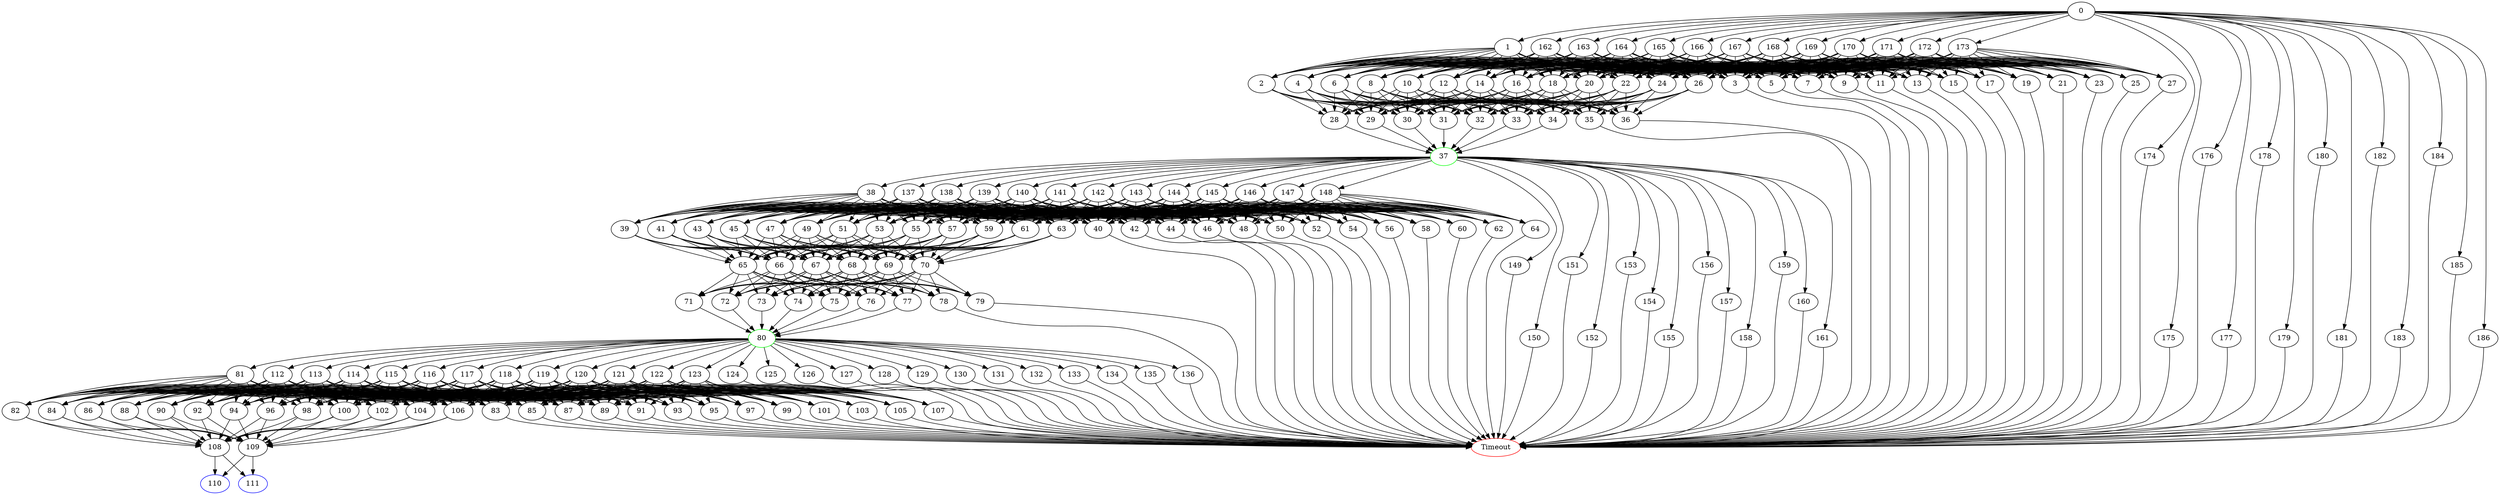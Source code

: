 digraph G {
	0 -> 1;
	0 -> 162;
	0 -> 163;
	0 -> 164;
	0 -> 165;
	0 -> 166;
	0 -> 167;
	0 -> 168;
	0 -> 169;
	0 -> 170;
	0 -> 171;
	0 -> 172;
	0 -> 173;
	0 -> 174;
	0 -> 175;
	0 -> 176;
	0 -> 177;
	0 -> 178;
	0 -> 179;
	0 -> 180;
	0 -> 181;
	0 -> 182;
	0 -> 183;
	0 -> 184;
	0 -> 185;
	0 -> 186;
	1 -> 2;
	1 -> 3;
	1 -> 4;
	1 -> 5;
	1 -> 6;
	1 -> 7;
	1 -> 8;
	1 -> 9;
	1 -> 10;
	1 -> 11;
	1 -> 12;
	1 -> 13;
	1 -> 14;
	1 -> 15;
	1 -> 16;
	1 -> 17;
	1 -> 18;
	1 -> 19;
	1 -> 20;
	1 -> 21;
	1 -> 22;
	1 -> 23;
	1 -> 24;
	1 -> 25;
	1 -> 26;
	1 -> 27;
	2 -> 28;
	2 -> 29;
	2 -> 30;
	2 -> 31;
	2 -> 32;
	2 -> 33;
	2 -> 34;
	2 -> 35;
	2 -> 36;
	3 -> "Timeout";
Timeout [color=red];
	4 -> 28;
	4 -> 29;
	4 -> 30;
	4 -> 31;
	4 -> 32;
	4 -> 33;
	4 -> 34;
	4 -> 35;
	4 -> 36;
	5 -> "Timeout";
Timeout [color=red];
	6 -> 28;
	6 -> 29;
	6 -> 30;
	6 -> 31;
	6 -> 32;
	6 -> 33;
	6 -> 34;
	6 -> 35;
	6 -> 36;
	7 -> "Timeout";
Timeout [color=red];
	8 -> 28;
	8 -> 29;
	8 -> 30;
	8 -> 31;
	8 -> 32;
	8 -> 33;
	8 -> 34;
	8 -> 35;
	8 -> 36;
	9 -> "Timeout";
Timeout [color=red];
	10 -> 28;
	10 -> 29;
	10 -> 30;
	10 -> 31;
	10 -> 32;
	10 -> 33;
	10 -> 34;
	10 -> 35;
	10 -> 36;
	11 -> "Timeout";
Timeout [color=red];
	12 -> 28;
	12 -> 29;
	12 -> 30;
	12 -> 31;
	12 -> 32;
	12 -> 33;
	12 -> 34;
	12 -> 35;
	12 -> 36;
	13 -> "Timeout";
Timeout [color=red];
	14 -> 28;
	14 -> 29;
	14 -> 30;
	14 -> 31;
	14 -> 32;
	14 -> 33;
	14 -> 34;
	14 -> 35;
	14 -> 36;
	15 -> "Timeout";
Timeout [color=red];
	16 -> 28;
	16 -> 29;
	16 -> 30;
	16 -> 31;
	16 -> 32;
	16 -> 33;
	16 -> 34;
	16 -> 35;
	16 -> 36;
	17 -> "Timeout";
Timeout [color=red];
	18 -> 28;
	18 -> 29;
	18 -> 30;
	18 -> 31;
	18 -> 32;
	18 -> 33;
	18 -> 34;
	18 -> 35;
	18 -> 36;
	19 -> "Timeout";
Timeout [color=red];
	20 -> 28;
	20 -> 29;
	20 -> 30;
	20 -> 31;
	20 -> 32;
	20 -> 33;
	20 -> 34;
	20 -> 35;
	20 -> 36;
	21 -> "Timeout";
Timeout [color=red];
	22 -> 28;
	22 -> 29;
	22 -> 30;
	22 -> 31;
	22 -> 32;
	22 -> 33;
	22 -> 34;
	22 -> 35;
	22 -> 36;
	23 -> "Timeout";
Timeout [color=red];
	24 -> 28;
	24 -> 29;
	24 -> 30;
	24 -> 31;
	24 -> 32;
	24 -> 33;
	24 -> 34;
	24 -> 35;
	24 -> 36;
	25 -> "Timeout";
Timeout [color=red];
	26 -> 28;
	26 -> 29;
	26 -> 30;
	26 -> 31;
	26 -> 32;
	26 -> 33;
	26 -> 34;
	26 -> 35;
	26 -> 36;
	27 -> "Timeout";
Timeout [color=red];
	28 -> "37";
37 [color=green];
	29 -> "37";
37 [color=green];
	30 -> "37";
37 [color=green];
	31 -> "37";
37 [color=green];
	32 -> "37";
37 [color=green];
	33 -> "37";
37 [color=green];
	34 -> "37";
37 [color=green];
	35 -> "Timeout";
Timeout [color=red];
	36 -> "Timeout";
Timeout [color=red];
	37 -> 38;
	37 -> 137;
	37 -> 138;
	37 -> 139;
	37 -> 140;
	37 -> 141;
	37 -> 142;
	37 -> 143;
	37 -> 144;
	37 -> 145;
	37 -> 146;
	37 -> 147;
	37 -> 148;
	37 -> 149;
	37 -> 150;
	37 -> 151;
	37 -> 152;
	37 -> 153;
	37 -> 154;
	37 -> 155;
	37 -> 156;
	37 -> 157;
	37 -> 158;
	37 -> 159;
	37 -> 160;
	37 -> 161;
	38 -> 39;
	38 -> 40;
	38 -> 41;
	38 -> 42;
	38 -> 43;
	38 -> 44;
	38 -> 45;
	38 -> 46;
	38 -> 47;
	38 -> 48;
	38 -> 49;
	38 -> 50;
	38 -> 51;
	38 -> 52;
	38 -> 53;
	38 -> 54;
	38 -> 55;
	38 -> 56;
	38 -> 57;
	38 -> 58;
	38 -> 59;
	38 -> 60;
	38 -> 61;
	38 -> 62;
	38 -> 63;
	38 -> 64;
	39 -> 65;
	39 -> 66;
	39 -> 67;
	39 -> 68;
	39 -> 69;
	39 -> 70;
	40 -> "Timeout";
Timeout [color=red];
	41 -> 65;
	41 -> 66;
	41 -> 67;
	41 -> 68;
	41 -> 69;
	41 -> 70;
	42 -> "Timeout";
Timeout [color=red];
	43 -> 65;
	43 -> 66;
	43 -> 67;
	43 -> 68;
	43 -> 69;
	43 -> 70;
	44 -> "Timeout";
Timeout [color=red];
	45 -> 65;
	45 -> 66;
	45 -> 67;
	45 -> 68;
	45 -> 69;
	45 -> 70;
	46 -> "Timeout";
Timeout [color=red];
	47 -> 65;
	47 -> 66;
	47 -> 67;
	47 -> 68;
	47 -> 69;
	47 -> 70;
	48 -> "Timeout";
Timeout [color=red];
	49 -> 65;
	49 -> 66;
	49 -> 67;
	49 -> 68;
	49 -> 69;
	49 -> 70;
	50 -> "Timeout";
Timeout [color=red];
	51 -> 65;
	51 -> 66;
	51 -> 67;
	51 -> 68;
	51 -> 69;
	51 -> 70;
	52 -> "Timeout";
Timeout [color=red];
	53 -> 65;
	53 -> 66;
	53 -> 67;
	53 -> 68;
	53 -> 69;
	53 -> 70;
	54 -> "Timeout";
Timeout [color=red];
	55 -> 65;
	55 -> 66;
	55 -> 67;
	55 -> 68;
	55 -> 69;
	55 -> 70;
	56 -> "Timeout";
Timeout [color=red];
	57 -> 65;
	57 -> 66;
	57 -> 67;
	57 -> 68;
	57 -> 69;
	57 -> 70;
	58 -> "Timeout";
Timeout [color=red];
	59 -> 65;
	59 -> 66;
	59 -> 67;
	59 -> 68;
	59 -> 69;
	59 -> 70;
	60 -> "Timeout";
Timeout [color=red];
	61 -> 65;
	61 -> 66;
	61 -> 67;
	61 -> 68;
	61 -> 69;
	61 -> 70;
	62 -> "Timeout";
Timeout [color=red];
	63 -> 65;
	63 -> 66;
	63 -> 67;
	63 -> 68;
	63 -> 69;
	63 -> 70;
	64 -> "Timeout";
Timeout [color=red];
	65 -> 71;
	65 -> 72;
	65 -> 73;
	65 -> 74;
	65 -> 75;
	65 -> 76;
	65 -> 77;
	65 -> 78;
	65 -> 79;
	66 -> 71;
	66 -> 72;
	66 -> 73;
	66 -> 74;
	66 -> 75;
	66 -> 76;
	66 -> 77;
	66 -> 78;
	66 -> 79;
	67 -> 71;
	67 -> 72;
	67 -> 73;
	67 -> 74;
	67 -> 75;
	67 -> 76;
	67 -> 77;
	67 -> 78;
	67 -> 79;
	68 -> 71;
	68 -> 72;
	68 -> 73;
	68 -> 74;
	68 -> 75;
	68 -> 76;
	68 -> 77;
	68 -> 78;
	68 -> 79;
	69 -> 71;
	69 -> 72;
	69 -> 73;
	69 -> 74;
	69 -> 75;
	69 -> 76;
	69 -> 77;
	69 -> 78;
	69 -> 79;
	70 -> 71;
	70 -> 72;
	70 -> 73;
	70 -> 74;
	70 -> 75;
	70 -> 76;
	70 -> 77;
	70 -> 78;
	70 -> 79;
	71 -> "80";
80 [color=green];
	72 -> "80";
80 [color=green];
	73 -> "80";
80 [color=green];
	74 -> "80";
80 [color=green];
	75 -> "80";
80 [color=green];
	76 -> "80";
80 [color=green];
	77 -> "80";
80 [color=green];
	78 -> "Timeout";
Timeout [color=red];
	79 -> "Timeout";
Timeout [color=red];
	80 -> 81;
	80 -> 112;
	80 -> 113;
	80 -> 114;
	80 -> 115;
	80 -> 116;
	80 -> 117;
	80 -> 118;
	80 -> 119;
	80 -> 120;
	80 -> 121;
	80 -> 122;
	80 -> 123;
	80 -> 124;
	80 -> 125;
	80 -> 126;
	80 -> 127;
	80 -> 128;
	80 -> 129;
	80 -> 130;
	80 -> 131;
	80 -> 132;
	80 -> 133;
	80 -> 134;
	80 -> 135;
	80 -> 136;
	81 -> 82;
	81 -> 83;
	81 -> 84;
	81 -> 85;
	81 -> 86;
	81 -> 87;
	81 -> 88;
	81 -> 89;
	81 -> 90;
	81 -> 91;
	81 -> 92;
	81 -> 93;
	81 -> 94;
	81 -> 95;
	81 -> 96;
	81 -> 97;
	81 -> 98;
	81 -> 99;
	81 -> 100;
	81 -> 101;
	81 -> 102;
	81 -> 103;
	81 -> 104;
	81 -> 105;
	81 -> 106;
	81 -> 107;
	82 -> 108;
	82 -> 109;
	83 -> "Timeout";
Timeout [color=red];
	84 -> 108;
	84 -> 109;
	85 -> "Timeout";
Timeout [color=red];
	86 -> 108;
	86 -> 109;
	87 -> "Timeout";
Timeout [color=red];
	88 -> 108;
	88 -> 109;
	89 -> "Timeout";
Timeout [color=red];
	90 -> 108;
	90 -> 109;
	91 -> "Timeout";
Timeout [color=red];
	92 -> 108;
	92 -> 109;
	93 -> "Timeout";
Timeout [color=red];
	94 -> 108;
	94 -> 109;
	95 -> "Timeout";
Timeout [color=red];
	96 -> 108;
	96 -> 109;
	97 -> "Timeout";
Timeout [color=red];
	98 -> 108;
	98 -> 109;
	99 -> "Timeout";
Timeout [color=red];
	100 -> 108;
	100 -> 109;
	101 -> "Timeout";
Timeout [color=red];
	102 -> 108;
	102 -> 109;
	103 -> "Timeout";
Timeout [color=red];
	104 -> 108;
	104 -> 109;
	105 -> "Timeout";
Timeout [color=red];
	106 -> 108;
	106 -> 109;
	107 -> "Timeout";
Timeout [color=red];
	108 -> "110";
110 [color=blue];
	108 -> "111";
111 [color=blue];
	109 -> "110";
110 [color=blue];
	109 -> "111";
111 [color=blue];
	112 -> 82;
	112 -> 83;
	112 -> 84;
	112 -> 85;
	112 -> 86;
	112 -> 87;
	112 -> 88;
	112 -> 89;
	112 -> 90;
	112 -> 91;
	112 -> 92;
	112 -> 93;
	112 -> 94;
	112 -> 95;
	112 -> 96;
	112 -> 97;
	112 -> 98;
	112 -> 99;
	112 -> 100;
	112 -> 101;
	112 -> 102;
	112 -> 103;
	112 -> 104;
	112 -> 105;
	112 -> 106;
	112 -> 107;
	113 -> 82;
	113 -> 83;
	113 -> 84;
	113 -> 85;
	113 -> 86;
	113 -> 87;
	113 -> 88;
	113 -> 89;
	113 -> 90;
	113 -> 91;
	113 -> 92;
	113 -> 93;
	113 -> 94;
	113 -> 95;
	113 -> 96;
	113 -> 97;
	113 -> 98;
	113 -> 99;
	113 -> 100;
	113 -> 101;
	113 -> 102;
	113 -> 103;
	113 -> 104;
	113 -> 105;
	113 -> 106;
	113 -> 107;
	114 -> 82;
	114 -> 83;
	114 -> 84;
	114 -> 85;
	114 -> 86;
	114 -> 87;
	114 -> 88;
	114 -> 89;
	114 -> 90;
	114 -> 91;
	114 -> 92;
	114 -> 93;
	114 -> 94;
	114 -> 95;
	114 -> 96;
	114 -> 97;
	114 -> 98;
	114 -> 99;
	114 -> 100;
	114 -> 101;
	114 -> 102;
	114 -> 103;
	114 -> 104;
	114 -> 105;
	114 -> 106;
	114 -> 107;
	115 -> 82;
	115 -> 83;
	115 -> 84;
	115 -> 85;
	115 -> 86;
	115 -> 87;
	115 -> 88;
	115 -> 89;
	115 -> 90;
	115 -> 91;
	115 -> 92;
	115 -> 93;
	115 -> 94;
	115 -> 95;
	115 -> 96;
	115 -> 97;
	115 -> 98;
	115 -> 99;
	115 -> 100;
	115 -> 101;
	115 -> 102;
	115 -> 103;
	115 -> 104;
	115 -> 105;
	115 -> 106;
	115 -> 107;
	116 -> 82;
	116 -> 83;
	116 -> 84;
	116 -> 85;
	116 -> 86;
	116 -> 87;
	116 -> 88;
	116 -> 89;
	116 -> 90;
	116 -> 91;
	116 -> 92;
	116 -> 93;
	116 -> 94;
	116 -> 95;
	116 -> 96;
	116 -> 97;
	116 -> 98;
	116 -> 99;
	116 -> 100;
	116 -> 101;
	116 -> 102;
	116 -> 103;
	116 -> 104;
	116 -> 105;
	116 -> 106;
	116 -> 107;
	117 -> 82;
	117 -> 83;
	117 -> 84;
	117 -> 85;
	117 -> 86;
	117 -> 87;
	117 -> 88;
	117 -> 89;
	117 -> 90;
	117 -> 91;
	117 -> 92;
	117 -> 93;
	117 -> 94;
	117 -> 95;
	117 -> 96;
	117 -> 97;
	117 -> 98;
	117 -> 99;
	117 -> 100;
	117 -> 101;
	117 -> 102;
	117 -> 103;
	117 -> 104;
	117 -> 105;
	117 -> 106;
	117 -> 107;
	118 -> 82;
	118 -> 83;
	118 -> 84;
	118 -> 85;
	118 -> 86;
	118 -> 87;
	118 -> 88;
	118 -> 89;
	118 -> 90;
	118 -> 91;
	118 -> 92;
	118 -> 93;
	118 -> 94;
	118 -> 95;
	118 -> 96;
	118 -> 97;
	118 -> 98;
	118 -> 99;
	118 -> 100;
	118 -> 101;
	118 -> 102;
	118 -> 103;
	118 -> 104;
	118 -> 105;
	118 -> 106;
	118 -> 107;
	119 -> 82;
	119 -> 83;
	119 -> 84;
	119 -> 85;
	119 -> 86;
	119 -> 87;
	119 -> 88;
	119 -> 89;
	119 -> 90;
	119 -> 91;
	119 -> 92;
	119 -> 93;
	119 -> 94;
	119 -> 95;
	119 -> 96;
	119 -> 97;
	119 -> 98;
	119 -> 99;
	119 -> 100;
	119 -> 101;
	119 -> 102;
	119 -> 103;
	119 -> 104;
	119 -> 105;
	119 -> 106;
	119 -> 107;
	120 -> 82;
	120 -> 83;
	120 -> 84;
	120 -> 85;
	120 -> 86;
	120 -> 87;
	120 -> 88;
	120 -> 89;
	120 -> 90;
	120 -> 91;
	120 -> 92;
	120 -> 93;
	120 -> 94;
	120 -> 95;
	120 -> 96;
	120 -> 97;
	120 -> 98;
	120 -> 99;
	120 -> 100;
	120 -> 101;
	120 -> 102;
	120 -> 103;
	120 -> 104;
	120 -> 105;
	120 -> 106;
	120 -> 107;
	121 -> 82;
	121 -> 83;
	121 -> 84;
	121 -> 85;
	121 -> 86;
	121 -> 87;
	121 -> 88;
	121 -> 89;
	121 -> 90;
	121 -> 91;
	121 -> 92;
	121 -> 93;
	121 -> 94;
	121 -> 95;
	121 -> 96;
	121 -> 97;
	121 -> 98;
	121 -> 99;
	121 -> 100;
	121 -> 101;
	121 -> 102;
	121 -> 103;
	121 -> 104;
	121 -> 105;
	121 -> 106;
	121 -> 107;
	122 -> 82;
	122 -> 83;
	122 -> 84;
	122 -> 85;
	122 -> 86;
	122 -> 87;
	122 -> 88;
	122 -> 89;
	122 -> 90;
	122 -> 91;
	122 -> 92;
	122 -> 93;
	122 -> 94;
	122 -> 95;
	122 -> 96;
	122 -> 97;
	122 -> 98;
	122 -> 99;
	122 -> 100;
	122 -> 101;
	122 -> 102;
	122 -> 103;
	122 -> 104;
	122 -> 105;
	122 -> 106;
	122 -> 107;
	123 -> 82;
	123 -> 83;
	123 -> 84;
	123 -> 85;
	123 -> 86;
	123 -> 87;
	123 -> 88;
	123 -> 89;
	123 -> 90;
	123 -> 91;
	123 -> 92;
	123 -> 93;
	123 -> 94;
	123 -> 95;
	123 -> 96;
	123 -> 97;
	123 -> 98;
	123 -> 99;
	123 -> 100;
	123 -> 101;
	123 -> 102;
	123 -> 103;
	123 -> 104;
	123 -> 105;
	123 -> 106;
	123 -> 107;
	124 -> "Timeout";
Timeout [color=red];
	125 -> "Timeout";
Timeout [color=red];
	126 -> "Timeout";
Timeout [color=red];
	127 -> "Timeout";
Timeout [color=red];
	128 -> "Timeout";
Timeout [color=red];
	129 -> "Timeout";
Timeout [color=red];
	130 -> "Timeout";
Timeout [color=red];
	131 -> "Timeout";
Timeout [color=red];
	132 -> "Timeout";
Timeout [color=red];
	133 -> "Timeout";
Timeout [color=red];
	134 -> "Timeout";
Timeout [color=red];
	135 -> "Timeout";
Timeout [color=red];
	136 -> "Timeout";
Timeout [color=red];
	137 -> 39;
	137 -> 40;
	137 -> 41;
	137 -> 42;
	137 -> 43;
	137 -> 44;
	137 -> 45;
	137 -> 46;
	137 -> 47;
	137 -> 48;
	137 -> 49;
	137 -> 50;
	137 -> 51;
	137 -> 52;
	137 -> 53;
	137 -> 54;
	137 -> 55;
	137 -> 56;
	137 -> 57;
	137 -> 58;
	137 -> 59;
	137 -> 60;
	137 -> 61;
	137 -> 62;
	137 -> 63;
	137 -> 64;
	138 -> 39;
	138 -> 40;
	138 -> 41;
	138 -> 42;
	138 -> 43;
	138 -> 44;
	138 -> 45;
	138 -> 46;
	138 -> 47;
	138 -> 48;
	138 -> 49;
	138 -> 50;
	138 -> 51;
	138 -> 52;
	138 -> 53;
	138 -> 54;
	138 -> 55;
	138 -> 56;
	138 -> 57;
	138 -> 58;
	138 -> 59;
	138 -> 60;
	138 -> 61;
	138 -> 62;
	138 -> 63;
	138 -> 64;
	139 -> 39;
	139 -> 40;
	139 -> 41;
	139 -> 42;
	139 -> 43;
	139 -> 44;
	139 -> 45;
	139 -> 46;
	139 -> 47;
	139 -> 48;
	139 -> 49;
	139 -> 50;
	139 -> 51;
	139 -> 52;
	139 -> 53;
	139 -> 54;
	139 -> 55;
	139 -> 56;
	139 -> 57;
	139 -> 58;
	139 -> 59;
	139 -> 60;
	139 -> 61;
	139 -> 62;
	139 -> 63;
	139 -> 64;
	140 -> 39;
	140 -> 40;
	140 -> 41;
	140 -> 42;
	140 -> 43;
	140 -> 44;
	140 -> 45;
	140 -> 46;
	140 -> 47;
	140 -> 48;
	140 -> 49;
	140 -> 50;
	140 -> 51;
	140 -> 52;
	140 -> 53;
	140 -> 54;
	140 -> 55;
	140 -> 56;
	140 -> 57;
	140 -> 58;
	140 -> 59;
	140 -> 60;
	140 -> 61;
	140 -> 62;
	140 -> 63;
	140 -> 64;
	141 -> 39;
	141 -> 40;
	141 -> 41;
	141 -> 42;
	141 -> 43;
	141 -> 44;
	141 -> 45;
	141 -> 46;
	141 -> 47;
	141 -> 48;
	141 -> 49;
	141 -> 50;
	141 -> 51;
	141 -> 52;
	141 -> 53;
	141 -> 54;
	141 -> 55;
	141 -> 56;
	141 -> 57;
	141 -> 58;
	141 -> 59;
	141 -> 60;
	141 -> 61;
	141 -> 62;
	141 -> 63;
	141 -> 64;
	142 -> 39;
	142 -> 40;
	142 -> 41;
	142 -> 42;
	142 -> 43;
	142 -> 44;
	142 -> 45;
	142 -> 46;
	142 -> 47;
	142 -> 48;
	142 -> 49;
	142 -> 50;
	142 -> 51;
	142 -> 52;
	142 -> 53;
	142 -> 54;
	142 -> 55;
	142 -> 56;
	142 -> 57;
	142 -> 58;
	142 -> 59;
	142 -> 60;
	142 -> 61;
	142 -> 62;
	142 -> 63;
	142 -> 64;
	143 -> 39;
	143 -> 40;
	143 -> 41;
	143 -> 42;
	143 -> 43;
	143 -> 44;
	143 -> 45;
	143 -> 46;
	143 -> 47;
	143 -> 48;
	143 -> 49;
	143 -> 50;
	143 -> 51;
	143 -> 52;
	143 -> 53;
	143 -> 54;
	143 -> 55;
	143 -> 56;
	143 -> 57;
	143 -> 58;
	143 -> 59;
	143 -> 60;
	143 -> 61;
	143 -> 62;
	143 -> 63;
	143 -> 64;
	144 -> 39;
	144 -> 40;
	144 -> 41;
	144 -> 42;
	144 -> 43;
	144 -> 44;
	144 -> 45;
	144 -> 46;
	144 -> 47;
	144 -> 48;
	144 -> 49;
	144 -> 50;
	144 -> 51;
	144 -> 52;
	144 -> 53;
	144 -> 54;
	144 -> 55;
	144 -> 56;
	144 -> 57;
	144 -> 58;
	144 -> 59;
	144 -> 60;
	144 -> 61;
	144 -> 62;
	144 -> 63;
	144 -> 64;
	145 -> 39;
	145 -> 40;
	145 -> 41;
	145 -> 42;
	145 -> 43;
	145 -> 44;
	145 -> 45;
	145 -> 46;
	145 -> 47;
	145 -> 48;
	145 -> 49;
	145 -> 50;
	145 -> 51;
	145 -> 52;
	145 -> 53;
	145 -> 54;
	145 -> 55;
	145 -> 56;
	145 -> 57;
	145 -> 58;
	145 -> 59;
	145 -> 60;
	145 -> 61;
	145 -> 62;
	145 -> 63;
	145 -> 64;
	146 -> 39;
	146 -> 40;
	146 -> 41;
	146 -> 42;
	146 -> 43;
	146 -> 44;
	146 -> 45;
	146 -> 46;
	146 -> 47;
	146 -> 48;
	146 -> 49;
	146 -> 50;
	146 -> 51;
	146 -> 52;
	146 -> 53;
	146 -> 54;
	146 -> 55;
	146 -> 56;
	146 -> 57;
	146 -> 58;
	146 -> 59;
	146 -> 60;
	146 -> 61;
	146 -> 62;
	146 -> 63;
	146 -> 64;
	147 -> 39;
	147 -> 40;
	147 -> 41;
	147 -> 42;
	147 -> 43;
	147 -> 44;
	147 -> 45;
	147 -> 46;
	147 -> 47;
	147 -> 48;
	147 -> 49;
	147 -> 50;
	147 -> 51;
	147 -> 52;
	147 -> 53;
	147 -> 54;
	147 -> 55;
	147 -> 56;
	147 -> 57;
	147 -> 58;
	147 -> 59;
	147 -> 60;
	147 -> 61;
	147 -> 62;
	147 -> 63;
	147 -> 64;
	148 -> 39;
	148 -> 40;
	148 -> 41;
	148 -> 42;
	148 -> 43;
	148 -> 44;
	148 -> 45;
	148 -> 46;
	148 -> 47;
	148 -> 48;
	148 -> 49;
	148 -> 50;
	148 -> 51;
	148 -> 52;
	148 -> 53;
	148 -> 54;
	148 -> 55;
	148 -> 56;
	148 -> 57;
	148 -> 58;
	148 -> 59;
	148 -> 60;
	148 -> 61;
	148 -> 62;
	148 -> 63;
	148 -> 64;
	149 -> "Timeout";
Timeout [color=red];
	150 -> "Timeout";
Timeout [color=red];
	151 -> "Timeout";
Timeout [color=red];
	152 -> "Timeout";
Timeout [color=red];
	153 -> "Timeout";
Timeout [color=red];
	154 -> "Timeout";
Timeout [color=red];
	155 -> "Timeout";
Timeout [color=red];
	156 -> "Timeout";
Timeout [color=red];
	157 -> "Timeout";
Timeout [color=red];
	158 -> "Timeout";
Timeout [color=red];
	159 -> "Timeout";
Timeout [color=red];
	160 -> "Timeout";
Timeout [color=red];
	161 -> "Timeout";
Timeout [color=red];
	162 -> 2;
	162 -> 3;
	162 -> 4;
	162 -> 5;
	162 -> 6;
	162 -> 7;
	162 -> 8;
	162 -> 9;
	162 -> 10;
	162 -> 11;
	162 -> 12;
	162 -> 13;
	162 -> 14;
	162 -> 15;
	162 -> 16;
	162 -> 17;
	162 -> 18;
	162 -> 19;
	162 -> 20;
	162 -> 21;
	162 -> 22;
	162 -> 23;
	162 -> 24;
	162 -> 25;
	162 -> 26;
	162 -> 27;
	163 -> 2;
	163 -> 3;
	163 -> 4;
	163 -> 5;
	163 -> 6;
	163 -> 7;
	163 -> 8;
	163 -> 9;
	163 -> 10;
	163 -> 11;
	163 -> 12;
	163 -> 13;
	163 -> 14;
	163 -> 15;
	163 -> 16;
	163 -> 17;
	163 -> 18;
	163 -> 19;
	163 -> 20;
	163 -> 21;
	163 -> 22;
	163 -> 23;
	163 -> 24;
	163 -> 25;
	163 -> 26;
	163 -> 27;
	164 -> 2;
	164 -> 3;
	164 -> 4;
	164 -> 5;
	164 -> 6;
	164 -> 7;
	164 -> 8;
	164 -> 9;
	164 -> 10;
	164 -> 11;
	164 -> 12;
	164 -> 13;
	164 -> 14;
	164 -> 15;
	164 -> 16;
	164 -> 17;
	164 -> 18;
	164 -> 19;
	164 -> 20;
	164 -> 21;
	164 -> 22;
	164 -> 23;
	164 -> 24;
	164 -> 25;
	164 -> 26;
	164 -> 27;
	165 -> 2;
	165 -> 3;
	165 -> 4;
	165 -> 5;
	165 -> 6;
	165 -> 7;
	165 -> 8;
	165 -> 9;
	165 -> 10;
	165 -> 11;
	165 -> 12;
	165 -> 13;
	165 -> 14;
	165 -> 15;
	165 -> 16;
	165 -> 17;
	165 -> 18;
	165 -> 19;
	165 -> 20;
	165 -> 21;
	165 -> 22;
	165 -> 23;
	165 -> 24;
	165 -> 25;
	165 -> 26;
	165 -> 27;
	166 -> 2;
	166 -> 3;
	166 -> 4;
	166 -> 5;
	166 -> 6;
	166 -> 7;
	166 -> 8;
	166 -> 9;
	166 -> 10;
	166 -> 11;
	166 -> 12;
	166 -> 13;
	166 -> 14;
	166 -> 15;
	166 -> 16;
	166 -> 17;
	166 -> 18;
	166 -> 19;
	166 -> 20;
	166 -> 21;
	166 -> 22;
	166 -> 23;
	166 -> 24;
	166 -> 25;
	166 -> 26;
	166 -> 27;
	167 -> 2;
	167 -> 3;
	167 -> 4;
	167 -> 5;
	167 -> 6;
	167 -> 7;
	167 -> 8;
	167 -> 9;
	167 -> 10;
	167 -> 11;
	167 -> 12;
	167 -> 13;
	167 -> 14;
	167 -> 15;
	167 -> 16;
	167 -> 17;
	167 -> 18;
	167 -> 19;
	167 -> 20;
	167 -> 21;
	167 -> 22;
	167 -> 23;
	167 -> 24;
	167 -> 25;
	167 -> 26;
	167 -> 27;
	168 -> 2;
	168 -> 3;
	168 -> 4;
	168 -> 5;
	168 -> 6;
	168 -> 7;
	168 -> 8;
	168 -> 9;
	168 -> 10;
	168 -> 11;
	168 -> 12;
	168 -> 13;
	168 -> 14;
	168 -> 15;
	168 -> 16;
	168 -> 17;
	168 -> 18;
	168 -> 19;
	168 -> 20;
	168 -> 21;
	168 -> 22;
	168 -> 23;
	168 -> 24;
	168 -> 25;
	168 -> 26;
	168 -> 27;
	169 -> 2;
	169 -> 3;
	169 -> 4;
	169 -> 5;
	169 -> 6;
	169 -> 7;
	169 -> 8;
	169 -> 9;
	169 -> 10;
	169 -> 11;
	169 -> 12;
	169 -> 13;
	169 -> 14;
	169 -> 15;
	169 -> 16;
	169 -> 17;
	169 -> 18;
	169 -> 19;
	169 -> 20;
	169 -> 21;
	169 -> 22;
	169 -> 23;
	169 -> 24;
	169 -> 25;
	169 -> 26;
	169 -> 27;
	170 -> 2;
	170 -> 3;
	170 -> 4;
	170 -> 5;
	170 -> 6;
	170 -> 7;
	170 -> 8;
	170 -> 9;
	170 -> 10;
	170 -> 11;
	170 -> 12;
	170 -> 13;
	170 -> 14;
	170 -> 15;
	170 -> 16;
	170 -> 17;
	170 -> 18;
	170 -> 19;
	170 -> 20;
	170 -> 21;
	170 -> 22;
	170 -> 23;
	170 -> 24;
	170 -> 25;
	170 -> 26;
	170 -> 27;
	171 -> 2;
	171 -> 3;
	171 -> 4;
	171 -> 5;
	171 -> 6;
	171 -> 7;
	171 -> 8;
	171 -> 9;
	171 -> 10;
	171 -> 11;
	171 -> 12;
	171 -> 13;
	171 -> 14;
	171 -> 15;
	171 -> 16;
	171 -> 17;
	171 -> 18;
	171 -> 19;
	171 -> 20;
	171 -> 21;
	171 -> 22;
	171 -> 23;
	171 -> 24;
	171 -> 25;
	171 -> 26;
	171 -> 27;
	172 -> 2;
	172 -> 3;
	172 -> 4;
	172 -> 5;
	172 -> 6;
	172 -> 7;
	172 -> 8;
	172 -> 9;
	172 -> 10;
	172 -> 11;
	172 -> 12;
	172 -> 13;
	172 -> 14;
	172 -> 15;
	172 -> 16;
	172 -> 17;
	172 -> 18;
	172 -> 19;
	172 -> 20;
	172 -> 21;
	172 -> 22;
	172 -> 23;
	172 -> 24;
	172 -> 25;
	172 -> 26;
	172 -> 27;
	173 -> 2;
	173 -> 3;
	173 -> 4;
	173 -> 5;
	173 -> 6;
	173 -> 7;
	173 -> 8;
	173 -> 9;
	173 -> 10;
	173 -> 11;
	173 -> 12;
	173 -> 13;
	173 -> 14;
	173 -> 15;
	173 -> 16;
	173 -> 17;
	173 -> 18;
	173 -> 19;
	173 -> 20;
	173 -> 21;
	173 -> 22;
	173 -> 23;
	173 -> 24;
	173 -> 25;
	173 -> 26;
	173 -> 27;
	174 -> "Timeout";
Timeout [color=red];
	175 -> "Timeout";
Timeout [color=red];
	176 -> "Timeout";
Timeout [color=red];
	177 -> "Timeout";
Timeout [color=red];
	178 -> "Timeout";
Timeout [color=red];
	179 -> "Timeout";
Timeout [color=red];
	180 -> "Timeout";
Timeout [color=red];
	181 -> "Timeout";
Timeout [color=red];
	182 -> "Timeout";
Timeout [color=red];
	183 -> "Timeout";
Timeout [color=red];
	184 -> "Timeout";
Timeout [color=red];
	185 -> "Timeout";
Timeout [color=red];
	186 -> "Timeout";
Timeout [color=red];
}